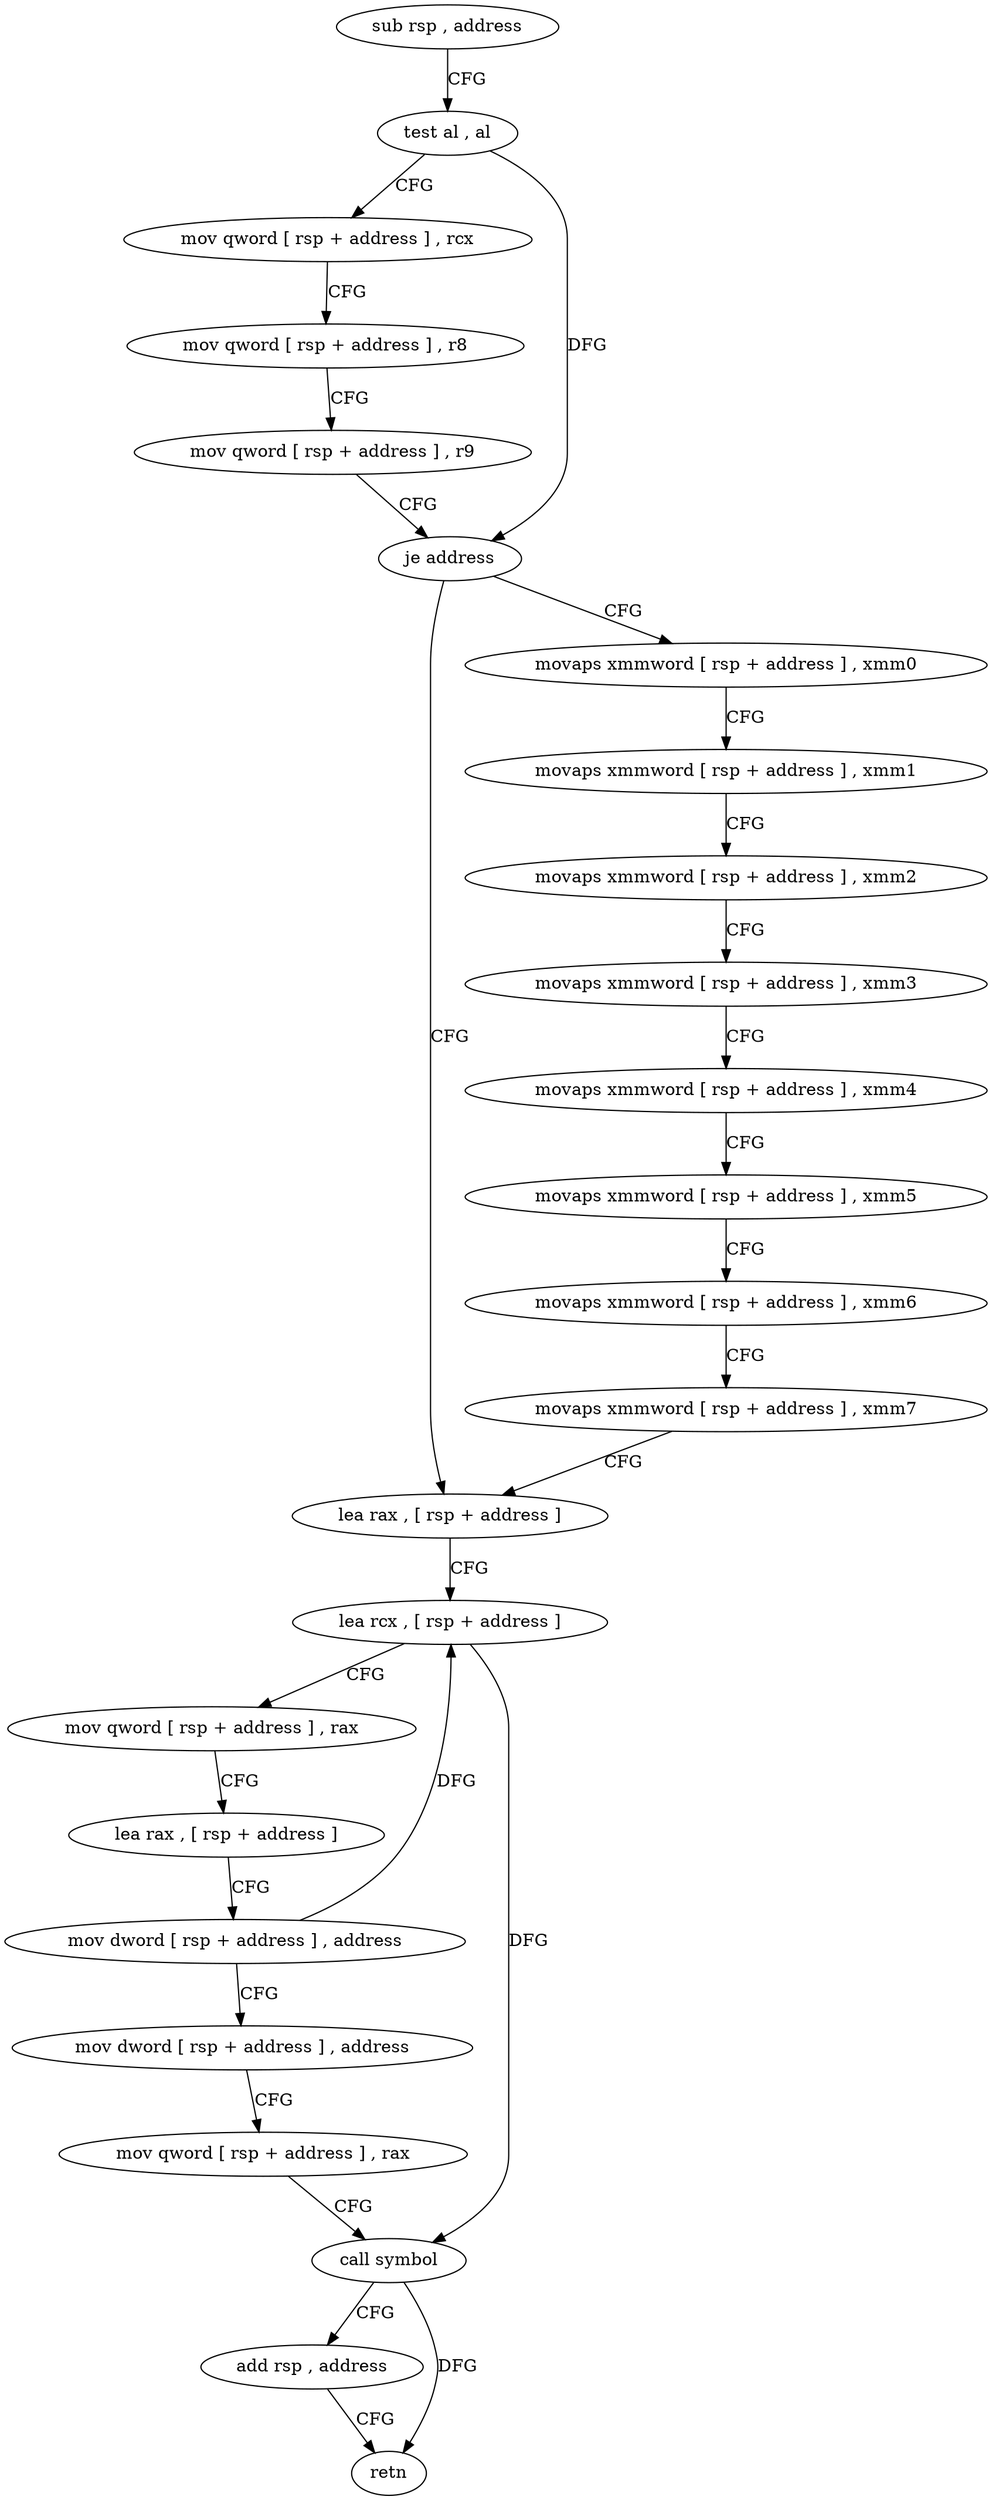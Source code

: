 digraph "func" {
"287312" [label = "sub rsp , address" ]
"287319" [label = "test al , al" ]
"287321" [label = "mov qword [ rsp + address ] , rcx" ]
"287326" [label = "mov qword [ rsp + address ] , r8" ]
"287331" [label = "mov qword [ rsp + address ] , r9" ]
"287336" [label = "je address" ]
"287393" [label = "lea rax , [ rsp + address ]" ]
"287338" [label = "movaps xmmword [ rsp + address ] , xmm0" ]
"287401" [label = "lea rcx , [ rsp + address ]" ]
"287406" [label = "mov qword [ rsp + address ] , rax" ]
"287411" [label = "lea rax , [ rsp + address ]" ]
"287416" [label = "mov dword [ rsp + address ] , address" ]
"287424" [label = "mov dword [ rsp + address ] , address" ]
"287432" [label = "mov qword [ rsp + address ] , rax" ]
"287437" [label = "call symbol" ]
"287442" [label = "add rsp , address" ]
"287449" [label = "retn" ]
"287343" [label = "movaps xmmword [ rsp + address ] , xmm1" ]
"287348" [label = "movaps xmmword [ rsp + address ] , xmm2" ]
"287353" [label = "movaps xmmword [ rsp + address ] , xmm3" ]
"287361" [label = "movaps xmmword [ rsp + address ] , xmm4" ]
"287369" [label = "movaps xmmword [ rsp + address ] , xmm5" ]
"287377" [label = "movaps xmmword [ rsp + address ] , xmm6" ]
"287385" [label = "movaps xmmword [ rsp + address ] , xmm7" ]
"287312" -> "287319" [ label = "CFG" ]
"287319" -> "287321" [ label = "CFG" ]
"287319" -> "287336" [ label = "DFG" ]
"287321" -> "287326" [ label = "CFG" ]
"287326" -> "287331" [ label = "CFG" ]
"287331" -> "287336" [ label = "CFG" ]
"287336" -> "287393" [ label = "CFG" ]
"287336" -> "287338" [ label = "CFG" ]
"287393" -> "287401" [ label = "CFG" ]
"287338" -> "287343" [ label = "CFG" ]
"287401" -> "287406" [ label = "CFG" ]
"287401" -> "287437" [ label = "DFG" ]
"287406" -> "287411" [ label = "CFG" ]
"287411" -> "287416" [ label = "CFG" ]
"287416" -> "287424" [ label = "CFG" ]
"287416" -> "287401" [ label = "DFG" ]
"287424" -> "287432" [ label = "CFG" ]
"287432" -> "287437" [ label = "CFG" ]
"287437" -> "287442" [ label = "CFG" ]
"287437" -> "287449" [ label = "DFG" ]
"287442" -> "287449" [ label = "CFG" ]
"287343" -> "287348" [ label = "CFG" ]
"287348" -> "287353" [ label = "CFG" ]
"287353" -> "287361" [ label = "CFG" ]
"287361" -> "287369" [ label = "CFG" ]
"287369" -> "287377" [ label = "CFG" ]
"287377" -> "287385" [ label = "CFG" ]
"287385" -> "287393" [ label = "CFG" ]
}
